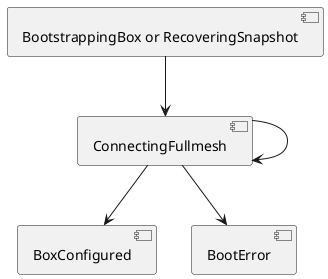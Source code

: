 @startuml

[BootstrappingBox or RecoveringSnapshot] --> [ConnectingFullmesh]
[ConnectingFullmesh] --> [BoxConfigured]
[ConnectingFullmesh] --> [ConnectingFullmesh]
[ConnectingFullmesh] --> [BootError]

@enduml
